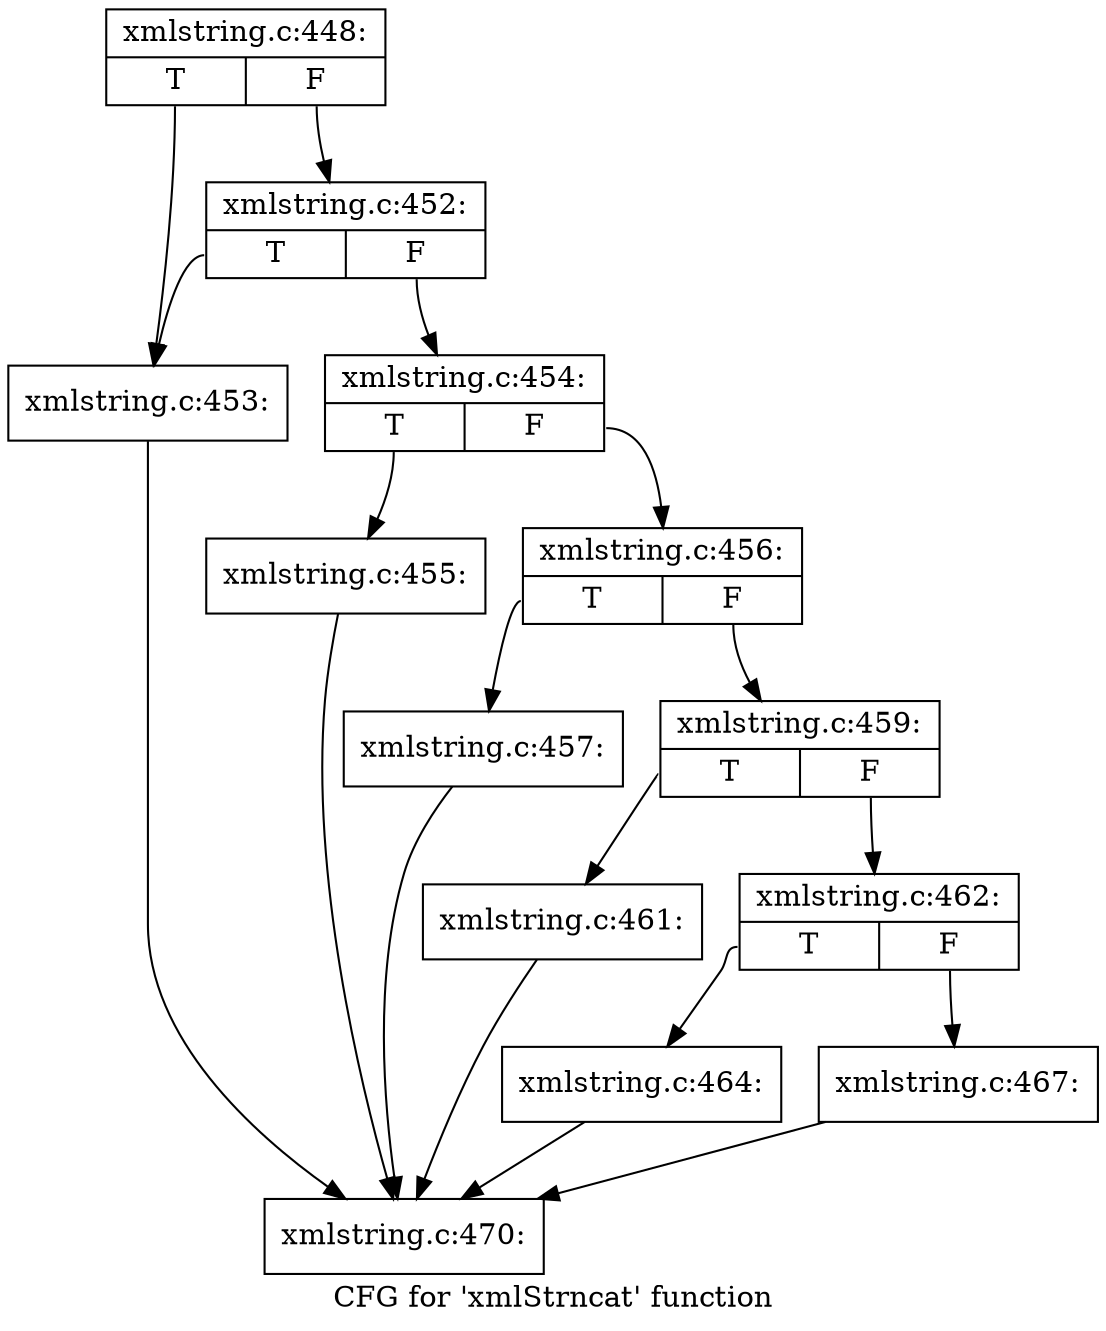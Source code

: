 digraph "CFG for 'xmlStrncat' function" {
	label="CFG for 'xmlStrncat' function";

	Node0x55c23f8032c0 [shape=record,label="{xmlstring.c:448:|{<s0>T|<s1>F}}"];
	Node0x55c23f8032c0:s0 -> Node0x55c23f7e7f90;
	Node0x55c23f8032c0:s1 -> Node0x55c23f7e8030;
	Node0x55c23f7e8030 [shape=record,label="{xmlstring.c:452:|{<s0>T|<s1>F}}"];
	Node0x55c23f7e8030:s0 -> Node0x55c23f7e7f90;
	Node0x55c23f7e8030:s1 -> Node0x55c23f7e7fe0;
	Node0x55c23f7e7f90 [shape=record,label="{xmlstring.c:453:}"];
	Node0x55c23f7e7f90 -> Node0x55c23f804bd0;
	Node0x55c23f7e7fe0 [shape=record,label="{xmlstring.c:454:|{<s0>T|<s1>F}}"];
	Node0x55c23f7e7fe0:s0 -> Node0x55c23f809430;
	Node0x55c23f7e7fe0:s1 -> Node0x55c23f809480;
	Node0x55c23f809430 [shape=record,label="{xmlstring.c:455:}"];
	Node0x55c23f809430 -> Node0x55c23f804bd0;
	Node0x55c23f809480 [shape=record,label="{xmlstring.c:456:|{<s0>T|<s1>F}}"];
	Node0x55c23f809480:s0 -> Node0x55c23f8098e0;
	Node0x55c23f809480:s1 -> Node0x55c23f809930;
	Node0x55c23f8098e0 [shape=record,label="{xmlstring.c:457:}"];
	Node0x55c23f8098e0 -> Node0x55c23f804bd0;
	Node0x55c23f809930 [shape=record,label="{xmlstring.c:459:|{<s0>T|<s1>F}}"];
	Node0x55c23f809930:s0 -> Node0x55c23f80a110;
	Node0x55c23f809930:s1 -> Node0x55c23f80a160;
	Node0x55c23f80a110 [shape=record,label="{xmlstring.c:461:}"];
	Node0x55c23f80a110 -> Node0x55c23f804bd0;
	Node0x55c23f80a160 [shape=record,label="{xmlstring.c:462:|{<s0>T|<s1>F}}"];
	Node0x55c23f80a160:s0 -> Node0x55c23f80ad50;
	Node0x55c23f80a160:s1 -> Node0x55c23f80ada0;
	Node0x55c23f80ad50 [shape=record,label="{xmlstring.c:464:}"];
	Node0x55c23f80ad50 -> Node0x55c23f804bd0;
	Node0x55c23f80ada0 [shape=record,label="{xmlstring.c:467:}"];
	Node0x55c23f80ada0 -> Node0x55c23f804bd0;
	Node0x55c23f804bd0 [shape=record,label="{xmlstring.c:470:}"];
}
